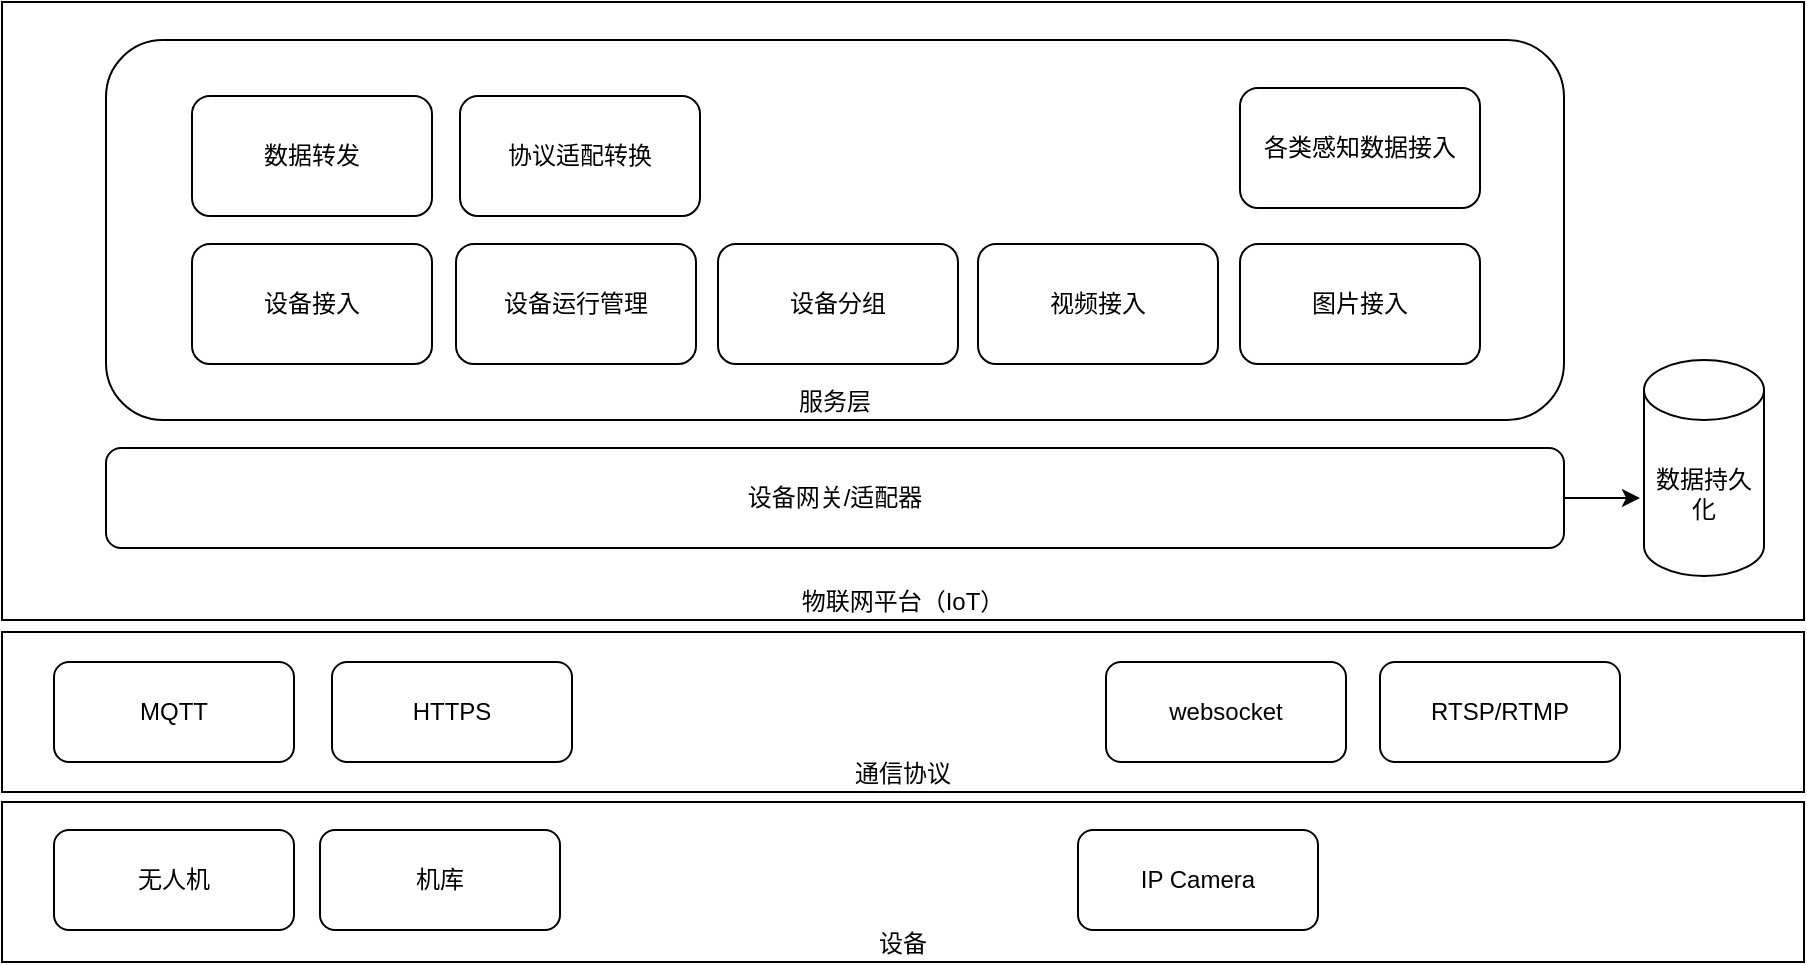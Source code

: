 <mxfile version="21.3.8" type="github">
  <diagram name="第 1 页" id="WV2fpILAtteC5eLeZNfp">
    <mxGraphModel dx="1434" dy="788" grid="0" gridSize="10" guides="1" tooltips="1" connect="1" arrows="1" fold="1" page="0" pageScale="1" pageWidth="1169" pageHeight="827" math="0" shadow="0">
      <root>
        <mxCell id="0" />
        <mxCell id="1" parent="0" />
        <mxCell id="snPjC77-doVzwUxpXWKq-8" value="物联网平台（IoT）" style="rounded=0;whiteSpace=wrap;html=1;verticalAlign=bottom;" vertex="1" parent="1">
          <mxGeometry x="176" y="182" width="901" height="309" as="geometry" />
        </mxCell>
        <mxCell id="snPjC77-doVzwUxpXWKq-23" value="服务层" style="rounded=1;whiteSpace=wrap;html=1;verticalAlign=bottom;" vertex="1" parent="1">
          <mxGeometry x="228" y="201" width="729" height="190" as="geometry" />
        </mxCell>
        <mxCell id="snPjC77-doVzwUxpXWKq-14" value="通信协议" style="rounded=0;whiteSpace=wrap;html=1;verticalAlign=bottom;" vertex="1" parent="1">
          <mxGeometry x="176" y="497" width="901" height="80" as="geometry" />
        </mxCell>
        <mxCell id="snPjC77-doVzwUxpXWKq-11" value="设备" style="rounded=0;whiteSpace=wrap;html=1;verticalAlign=bottom;" vertex="1" parent="1">
          <mxGeometry x="176" y="582" width="901" height="80" as="geometry" />
        </mxCell>
        <mxCell id="snPjC77-doVzwUxpXWKq-2" value="设备接入" style="rounded=1;whiteSpace=wrap;html=1;" vertex="1" parent="1">
          <mxGeometry x="271" y="303" width="120" height="60" as="geometry" />
        </mxCell>
        <mxCell id="snPjC77-doVzwUxpXWKq-4" value="设备分组" style="rounded=1;whiteSpace=wrap;html=1;" vertex="1" parent="1">
          <mxGeometry x="534" y="303" width="120" height="60" as="geometry" />
        </mxCell>
        <mxCell id="snPjC77-doVzwUxpXWKq-24" style="edgeStyle=orthogonalEdgeStyle;rounded=0;orthogonalLoop=1;jettySize=auto;html=1;exitX=1;exitY=0.5;exitDx=0;exitDy=0;" edge="1" parent="1" source="snPjC77-doVzwUxpXWKq-7">
          <mxGeometry relative="1" as="geometry">
            <mxPoint x="995" y="430" as="targetPoint" />
          </mxGeometry>
        </mxCell>
        <mxCell id="snPjC77-doVzwUxpXWKq-7" value="设备网关/适配器" style="rounded=1;whiteSpace=wrap;html=1;" vertex="1" parent="1">
          <mxGeometry x="228" y="405" width="729" height="50" as="geometry" />
        </mxCell>
        <mxCell id="snPjC77-doVzwUxpXWKq-9" value="无人机" style="rounded=1;whiteSpace=wrap;html=1;" vertex="1" parent="1">
          <mxGeometry x="202" y="596" width="120" height="50" as="geometry" />
        </mxCell>
        <mxCell id="snPjC77-doVzwUxpXWKq-12" value="机库" style="rounded=1;whiteSpace=wrap;html=1;" vertex="1" parent="1">
          <mxGeometry x="335" y="596" width="120" height="50" as="geometry" />
        </mxCell>
        <mxCell id="snPjC77-doVzwUxpXWKq-13" value="IP Camera" style="rounded=1;whiteSpace=wrap;html=1;" vertex="1" parent="1">
          <mxGeometry x="714" y="596" width="120" height="50" as="geometry" />
        </mxCell>
        <mxCell id="snPjC77-doVzwUxpXWKq-15" value="MQTT" style="rounded=1;whiteSpace=wrap;html=1;" vertex="1" parent="1">
          <mxGeometry x="202" y="512" width="120" height="50" as="geometry" />
        </mxCell>
        <mxCell id="snPjC77-doVzwUxpXWKq-16" value="HTTPS" style="rounded=1;whiteSpace=wrap;html=1;" vertex="1" parent="1">
          <mxGeometry x="341" y="512" width="120" height="50" as="geometry" />
        </mxCell>
        <mxCell id="snPjC77-doVzwUxpXWKq-17" value="websocket" style="rounded=1;whiteSpace=wrap;html=1;" vertex="1" parent="1">
          <mxGeometry x="728" y="512" width="120" height="50" as="geometry" />
        </mxCell>
        <mxCell id="snPjC77-doVzwUxpXWKq-18" value="RTSP/RTMP" style="rounded=1;whiteSpace=wrap;html=1;" vertex="1" parent="1">
          <mxGeometry x="865" y="512" width="120" height="50" as="geometry" />
        </mxCell>
        <mxCell id="snPjC77-doVzwUxpXWKq-19" value="数据持久化" style="shape=cylinder3;whiteSpace=wrap;html=1;boundedLbl=1;backgroundOutline=1;size=15;" vertex="1" parent="1">
          <mxGeometry x="997" y="361" width="60" height="108" as="geometry" />
        </mxCell>
        <mxCell id="snPjC77-doVzwUxpXWKq-20" value="设备运行管理" style="rounded=1;whiteSpace=wrap;html=1;" vertex="1" parent="1">
          <mxGeometry x="403" y="303" width="120" height="60" as="geometry" />
        </mxCell>
        <mxCell id="snPjC77-doVzwUxpXWKq-21" value="视频接入" style="rounded=1;whiteSpace=wrap;html=1;" vertex="1" parent="1">
          <mxGeometry x="664" y="303" width="120" height="60" as="geometry" />
        </mxCell>
        <mxCell id="snPjC77-doVzwUxpXWKq-22" value="图片接入" style="rounded=1;whiteSpace=wrap;html=1;" vertex="1" parent="1">
          <mxGeometry x="795" y="303" width="120" height="60" as="geometry" />
        </mxCell>
        <mxCell id="snPjC77-doVzwUxpXWKq-25" value="各类感知数据接入" style="rounded=1;whiteSpace=wrap;html=1;" vertex="1" parent="1">
          <mxGeometry x="795" y="225" width="120" height="60" as="geometry" />
        </mxCell>
        <mxCell id="snPjC77-doVzwUxpXWKq-26" value="数据转发" style="rounded=1;whiteSpace=wrap;html=1;" vertex="1" parent="1">
          <mxGeometry x="271" y="229" width="120" height="60" as="geometry" />
        </mxCell>
        <mxCell id="snPjC77-doVzwUxpXWKq-27" value="协议适配转换" style="rounded=1;whiteSpace=wrap;html=1;" vertex="1" parent="1">
          <mxGeometry x="405" y="229" width="120" height="60" as="geometry" />
        </mxCell>
      </root>
    </mxGraphModel>
  </diagram>
</mxfile>
